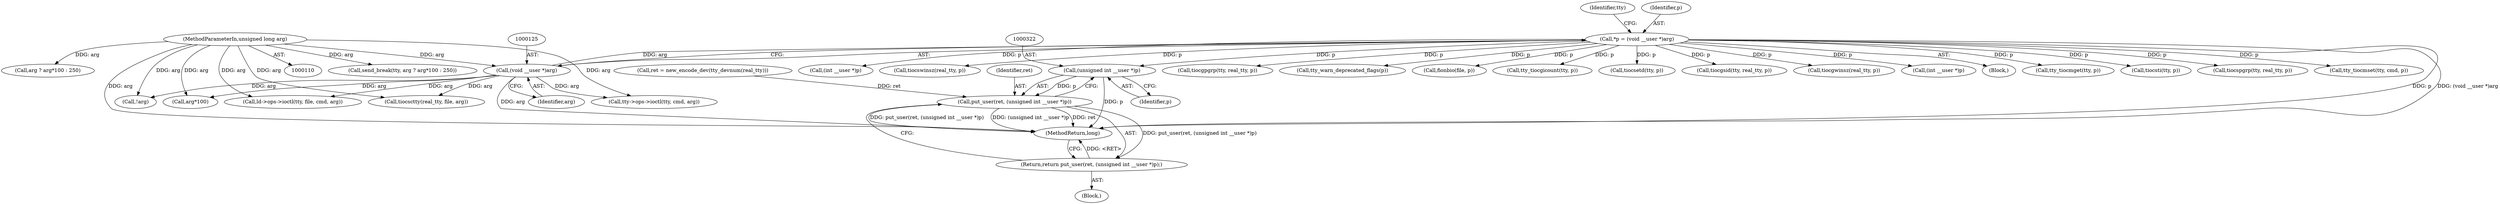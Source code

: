digraph "0_linux_5c17c861a357e9458001f021a7afa7aab9937439@pointer" {
"1000321" [label="(Call,(unsigned int __user *)p)"];
"1000122" [label="(Call,*p = (void __user *)arg)"];
"1000124" [label="(Call,(void __user *)arg)"];
"1000113" [label="(MethodParameterIn,unsigned long arg)"];
"1000319" [label="(Call,put_user(ret, (unsigned int __user *)p))"];
"1000318" [label="(Return,return put_user(ret, (unsigned int __user *)p);)"];
"1000318" [label="(Return,return put_user(ret, (unsigned int __user *)p);)"];
"1000126" [label="(Identifier,arg)"];
"1000124" [label="(Call,(void __user *)arg)"];
"1000313" [label="(Call,ret = new_encode_dev(tty_devnum(real_tty)))"];
"1000276" [label="(Call,tiocgsid(tty, real_tty, p))"];
"1000183" [label="(Call,tiocgwinsz(real_tty, p))"];
"1000450" [label="(Call,ld->ops->ioctl(tty, file, cmd, arg))"];
"1000290" [label="(Call,(int __user *)p)"];
"1000114" [label="(Block,)"];
"1000373" [label="(Call,tty_tiocmget(tty, p))"];
"1000319" [label="(Call,put_user(ret, (unsigned int __user *)p))"];
"1000178" [label="(Call,tiocsti(tty, p))"];
"1000113" [label="(MethodParameterIn,unsigned long arg)"];
"1000363" [label="(Call,send_break(tty, arg ? arg*100 : 250))"];
"1000270" [label="(Call,tiocspgrp(tty, real_tty, p))"];
"1000380" [label="(Call,tty_tiocmset(tty, cmd, p))"];
"1000365" [label="(Call,arg ? arg*100 : 250)"];
"1000122" [label="(Call,*p = (void __user *)arg)"];
"1000238" [label="(Call,(int __user *)p)"];
"1000131" [label="(Identifier,tty)"];
"1000323" [label="(Identifier,p)"];
"1000353" [label="(Call,!arg)"];
"1000188" [label="(Call,tiocswinsz(real_tty, p))"];
"1000311" [label="(Block,)"];
"1000321" [label="(Call,(unsigned int __user *)p)"];
"1000468" [label="(MethodReturn,long)"];
"1000264" [label="(Call,tiocgpgrp(tty, real_tty, p))"];
"1000410" [label="(Call,tty_warn_deprecated_flags(p))"];
"1000123" [label="(Identifier,p)"];
"1000203" [label="(Call,fionbio(file, p))"];
"1000320" [label="(Identifier,ret)"];
"1000387" [label="(Call,tty_tiocgicount(tty, p))"];
"1000367" [label="(Call,arg*100)"];
"1000295" [label="(Call,tiocsetd(tty, p))"];
"1000258" [label="(Call,tiocsctty(real_tty, file, arg))"];
"1000422" [label="(Call,tty->ops->ioctl(tty, cmd, arg))"];
"1000321" -> "1000319"  [label="AST: "];
"1000321" -> "1000323"  [label="CFG: "];
"1000322" -> "1000321"  [label="AST: "];
"1000323" -> "1000321"  [label="AST: "];
"1000319" -> "1000321"  [label="CFG: "];
"1000321" -> "1000468"  [label="DDG: p"];
"1000321" -> "1000319"  [label="DDG: p"];
"1000122" -> "1000321"  [label="DDG: p"];
"1000122" -> "1000114"  [label="AST: "];
"1000122" -> "1000124"  [label="CFG: "];
"1000123" -> "1000122"  [label="AST: "];
"1000124" -> "1000122"  [label="AST: "];
"1000131" -> "1000122"  [label="CFG: "];
"1000122" -> "1000468"  [label="DDG: p"];
"1000122" -> "1000468"  [label="DDG: (void __user *)arg"];
"1000124" -> "1000122"  [label="DDG: arg"];
"1000122" -> "1000178"  [label="DDG: p"];
"1000122" -> "1000183"  [label="DDG: p"];
"1000122" -> "1000188"  [label="DDG: p"];
"1000122" -> "1000203"  [label="DDG: p"];
"1000122" -> "1000238"  [label="DDG: p"];
"1000122" -> "1000264"  [label="DDG: p"];
"1000122" -> "1000270"  [label="DDG: p"];
"1000122" -> "1000276"  [label="DDG: p"];
"1000122" -> "1000290"  [label="DDG: p"];
"1000122" -> "1000295"  [label="DDG: p"];
"1000122" -> "1000373"  [label="DDG: p"];
"1000122" -> "1000380"  [label="DDG: p"];
"1000122" -> "1000387"  [label="DDG: p"];
"1000122" -> "1000410"  [label="DDG: p"];
"1000124" -> "1000126"  [label="CFG: "];
"1000125" -> "1000124"  [label="AST: "];
"1000126" -> "1000124"  [label="AST: "];
"1000124" -> "1000468"  [label="DDG: arg"];
"1000113" -> "1000124"  [label="DDG: arg"];
"1000124" -> "1000258"  [label="DDG: arg"];
"1000124" -> "1000353"  [label="DDG: arg"];
"1000124" -> "1000367"  [label="DDG: arg"];
"1000124" -> "1000422"  [label="DDG: arg"];
"1000124" -> "1000450"  [label="DDG: arg"];
"1000113" -> "1000110"  [label="AST: "];
"1000113" -> "1000468"  [label="DDG: arg"];
"1000113" -> "1000258"  [label="DDG: arg"];
"1000113" -> "1000353"  [label="DDG: arg"];
"1000113" -> "1000363"  [label="DDG: arg"];
"1000113" -> "1000365"  [label="DDG: arg"];
"1000113" -> "1000367"  [label="DDG: arg"];
"1000113" -> "1000422"  [label="DDG: arg"];
"1000113" -> "1000450"  [label="DDG: arg"];
"1000319" -> "1000318"  [label="AST: "];
"1000320" -> "1000319"  [label="AST: "];
"1000318" -> "1000319"  [label="CFG: "];
"1000319" -> "1000468"  [label="DDG: put_user(ret, (unsigned int __user *)p)"];
"1000319" -> "1000468"  [label="DDG: (unsigned int __user *)p"];
"1000319" -> "1000468"  [label="DDG: ret"];
"1000319" -> "1000318"  [label="DDG: put_user(ret, (unsigned int __user *)p)"];
"1000313" -> "1000319"  [label="DDG: ret"];
"1000318" -> "1000311"  [label="AST: "];
"1000468" -> "1000318"  [label="CFG: "];
"1000318" -> "1000468"  [label="DDG: <RET>"];
}
